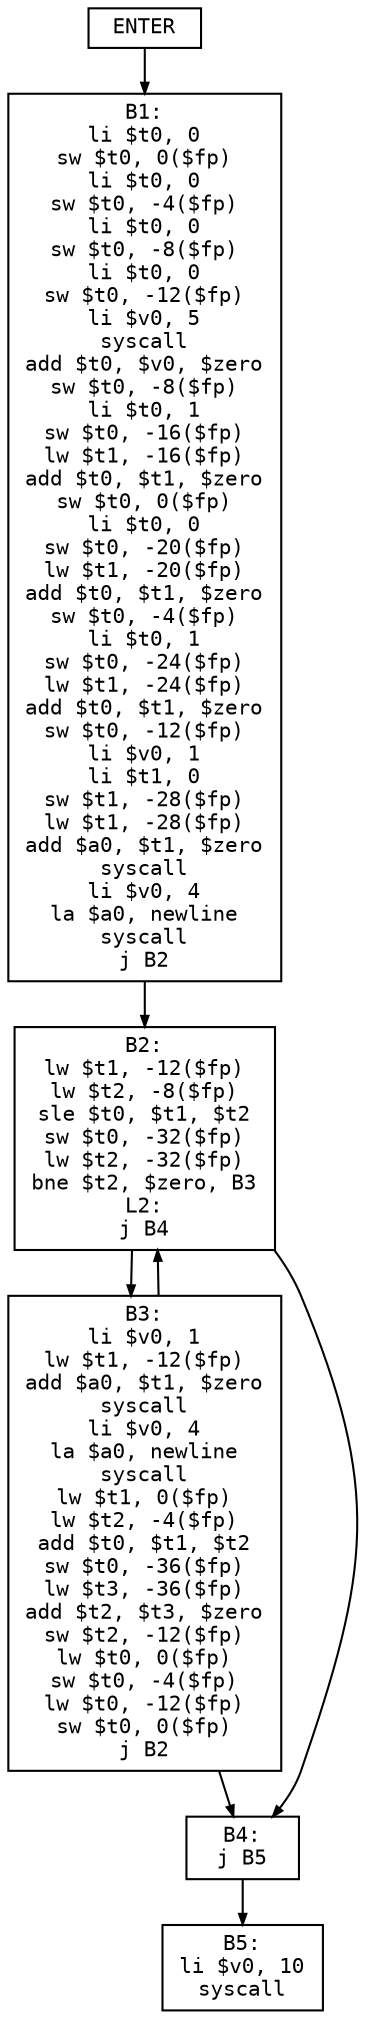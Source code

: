 digraph astgraph {
  node [shape=box, style = filled, fillcolor="white", fontsize=10, fontname="Courier", height=.09];
  ranksep=.3;
  edge [arrowsize=.5]
  node0 [label="ENTER"]
  node0 -> node1
  node1 [label="B1:
li $t0, 0
sw $t0, 0($fp)
li $t0, 0
sw $t0, -4($fp)
li $t0, 0
sw $t0, -8($fp)
li $t0, 0
sw $t0, -12($fp)
li $v0, 5
syscall
add $t0, $v0, $zero
sw $t0, -8($fp)
li $t0, 1
sw $t0, -16($fp)
lw $t1, -16($fp)
add $t0, $t1, $zero
sw $t0, 0($fp)
li $t0, 0
sw $t0, -20($fp)
lw $t1, -20($fp)
add $t0, $t1, $zero
sw $t0, -4($fp)
li $t0, 1
sw $t0, -24($fp)
lw $t1, -24($fp)
add $t0, $t1, $zero
sw $t0, -12($fp)
li $v0, 1
li $t1, 0
sw $t1, -28($fp)
lw $t1, -28($fp)
add $a0, $t1, $zero
syscall
li $v0, 4
la $a0, newline
syscall
j B2
"]
  node1 -> node2
  node2 [label="B2:
lw $t1, -12($fp)
lw $t2, -8($fp)
sle $t0, $t1, $t2
sw $t0, -32($fp)
lw $t2, -32($fp)
bne $t2, $zero, B3
L2:
j B4
"]
  node2 -> node3
  node2 -> node4
  node3 [label="B3:
li $v0, 1
lw $t1, -12($fp)
add $a0, $t1, $zero
syscall
li $v0, 4
la $a0, newline
syscall
lw $t1, 0($fp)
lw $t2, -4($fp)
add $t0, $t1, $t2
sw $t0, -36($fp)
lw $t3, -36($fp)
add $t2, $t3, $zero
sw $t2, -12($fp)
lw $t0, 0($fp)
sw $t0, -4($fp)
lw $t0, -12($fp)
sw $t0, 0($fp)
j B2
"]
  node3 -> node4
  node3 -> node2
  node4 [label="B4:
j B5
"]
  node4 -> node5
  node5 [label="B5:
li $v0, 10
syscall"]
}